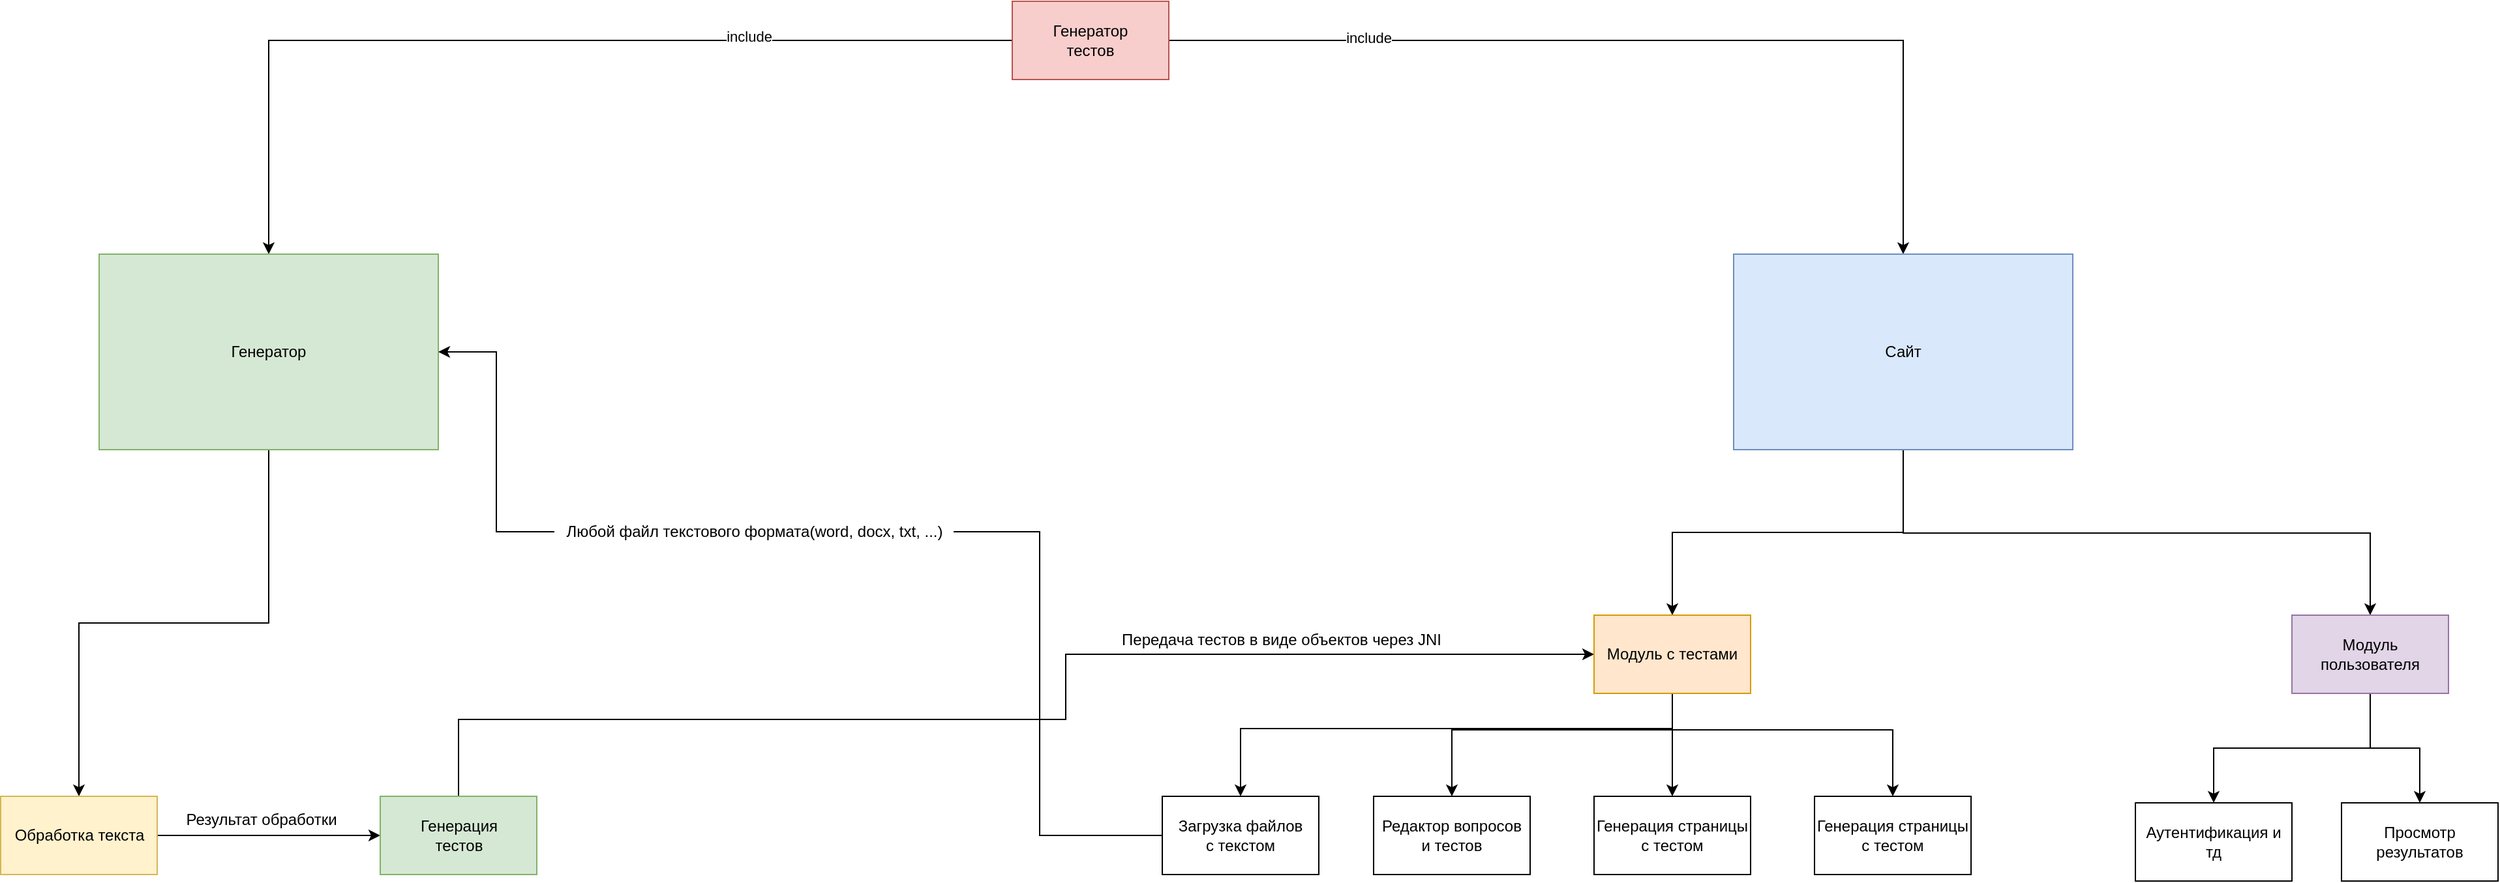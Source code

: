 <mxfile version="20.4.0" type="github">
  <diagram id="zDz5KXU1ilkDI3mzD7FR" name="Страница 1">
    <mxGraphModel dx="1781" dy="526" grid="0" gridSize="10" guides="1" tooltips="1" connect="1" arrows="1" fold="1" page="0" pageScale="1" pageWidth="827" pageHeight="1169" math="0" shadow="0">
      <root>
        <mxCell id="0" />
        <mxCell id="1" parent="0" />
        <mxCell id="JRCoZRqmIjoLXt7h-6Ds-4" style="edgeStyle=orthogonalEdgeStyle;rounded=0;orthogonalLoop=1;jettySize=auto;html=1;entryX=0.5;entryY=0;entryDx=0;entryDy=0;" edge="1" parent="1" source="JRCoZRqmIjoLXt7h-6Ds-1" target="JRCoZRqmIjoLXt7h-6Ds-2">
          <mxGeometry relative="1" as="geometry" />
        </mxCell>
        <mxCell id="JRCoZRqmIjoLXt7h-6Ds-48" value="include" style="edgeLabel;html=1;align=center;verticalAlign=middle;resizable=0;points=[];" vertex="1" connectable="0" parent="JRCoZRqmIjoLXt7h-6Ds-4">
          <mxGeometry x="-0.448" y="-3" relative="1" as="geometry">
            <mxPoint as="offset" />
          </mxGeometry>
        </mxCell>
        <mxCell id="JRCoZRqmIjoLXt7h-6Ds-5" style="edgeStyle=orthogonalEdgeStyle;rounded=0;orthogonalLoop=1;jettySize=auto;html=1;entryX=0.5;entryY=0;entryDx=0;entryDy=0;" edge="1" parent="1" source="JRCoZRqmIjoLXt7h-6Ds-1" target="JRCoZRqmIjoLXt7h-6Ds-3">
          <mxGeometry relative="1" as="geometry" />
        </mxCell>
        <mxCell id="JRCoZRqmIjoLXt7h-6Ds-49" value="include" style="edgeLabel;html=1;align=center;verticalAlign=middle;resizable=0;points=[];" vertex="1" connectable="0" parent="JRCoZRqmIjoLXt7h-6Ds-5">
          <mxGeometry x="-0.581" y="2" relative="1" as="geometry">
            <mxPoint as="offset" />
          </mxGeometry>
        </mxCell>
        <mxCell id="JRCoZRqmIjoLXt7h-6Ds-1" value="Генератор&lt;br&gt;тестов" style="rounded=0;whiteSpace=wrap;html=1;fillColor=#f8cecc;strokeColor=#b85450;" vertex="1" parent="1">
          <mxGeometry x="267" y="64" width="120" height="60" as="geometry" />
        </mxCell>
        <mxCell id="JRCoZRqmIjoLXt7h-6Ds-6" style="edgeStyle=orthogonalEdgeStyle;rounded=0;orthogonalLoop=1;jettySize=auto;html=1;" edge="1" parent="1" source="JRCoZRqmIjoLXt7h-6Ds-2" target="JRCoZRqmIjoLXt7h-6Ds-7">
          <mxGeometry relative="1" as="geometry">
            <mxPoint x="-298.714" y="523.286" as="targetPoint" />
          </mxGeometry>
        </mxCell>
        <mxCell id="JRCoZRqmIjoLXt7h-6Ds-2" value="Генератор" style="rounded=0;whiteSpace=wrap;html=1;fillColor=#d5e8d4;strokeColor=#82b366;" vertex="1" parent="1">
          <mxGeometry x="-433" y="258" width="260" height="150" as="geometry" />
        </mxCell>
        <mxCell id="JRCoZRqmIjoLXt7h-6Ds-26" style="edgeStyle=orthogonalEdgeStyle;rounded=0;orthogonalLoop=1;jettySize=auto;html=1;entryX=0.5;entryY=0;entryDx=0;entryDy=0;" edge="1" parent="1" source="JRCoZRqmIjoLXt7h-6Ds-3" target="JRCoZRqmIjoLXt7h-6Ds-27">
          <mxGeometry relative="1" as="geometry">
            <mxPoint x="823.333" y="507.444" as="targetPoint" />
          </mxGeometry>
        </mxCell>
        <mxCell id="JRCoZRqmIjoLXt7h-6Ds-35" style="edgeStyle=orthogonalEdgeStyle;rounded=0;orthogonalLoop=1;jettySize=auto;html=1;entryX=0.5;entryY=0;entryDx=0;entryDy=0;" edge="1" parent="1" source="JRCoZRqmIjoLXt7h-6Ds-3" target="JRCoZRqmIjoLXt7h-6Ds-36">
          <mxGeometry relative="1" as="geometry">
            <mxPoint x="950" y="539.667" as="targetPoint" />
            <Array as="points">
              <mxPoint x="950" y="472" />
              <mxPoint x="1308" y="472" />
            </Array>
          </mxGeometry>
        </mxCell>
        <mxCell id="JRCoZRqmIjoLXt7h-6Ds-3" value="Сайт" style="rounded=0;whiteSpace=wrap;html=1;fillColor=#dae8fc;strokeColor=#6c8ebf;" vertex="1" parent="1">
          <mxGeometry x="820" y="258" width="260" height="150" as="geometry" />
        </mxCell>
        <mxCell id="JRCoZRqmIjoLXt7h-6Ds-24" style="edgeStyle=orthogonalEdgeStyle;rounded=0;orthogonalLoop=1;jettySize=auto;html=1;exitX=1;exitY=0.5;exitDx=0;exitDy=0;entryX=0;entryY=0.5;entryDx=0;entryDy=0;" edge="1" parent="1" source="JRCoZRqmIjoLXt7h-6Ds-7" target="JRCoZRqmIjoLXt7h-6Ds-22">
          <mxGeometry relative="1" as="geometry" />
        </mxCell>
        <mxCell id="JRCoZRqmIjoLXt7h-6Ds-7" value="Обработка текста" style="rounded=0;whiteSpace=wrap;html=1;fillColor=#fff2cc;strokeColor=#d6b656;" vertex="1" parent="1">
          <mxGeometry x="-508.5" y="674" width="120" height="60" as="geometry" />
        </mxCell>
        <mxCell id="JRCoZRqmIjoLXt7h-6Ds-63" style="edgeStyle=orthogonalEdgeStyle;rounded=0;orthogonalLoop=1;jettySize=auto;html=1;entryX=0;entryY=0.5;entryDx=0;entryDy=0;" edge="1" parent="1" source="JRCoZRqmIjoLXt7h-6Ds-22" target="JRCoZRqmIjoLXt7h-6Ds-27">
          <mxGeometry relative="1" as="geometry">
            <Array as="points">
              <mxPoint x="-158" y="615" />
              <mxPoint x="308" y="615" />
              <mxPoint x="308" y="565" />
            </Array>
          </mxGeometry>
        </mxCell>
        <mxCell id="JRCoZRqmIjoLXt7h-6Ds-22" value="Генерация&lt;br&gt;тестов" style="rounded=0;whiteSpace=wrap;html=1;fillColor=#d5e8d4;strokeColor=#82b366;" vertex="1" parent="1">
          <mxGeometry x="-217.5" y="674" width="120" height="60" as="geometry" />
        </mxCell>
        <mxCell id="JRCoZRqmIjoLXt7h-6Ds-25" value="Результат обработки" style="text;html=1;align=center;verticalAlign=middle;resizable=0;points=[];autosize=1;strokeColor=none;fillColor=none;" vertex="1" parent="1">
          <mxGeometry x="-376.5" y="679" width="134" height="26" as="geometry" />
        </mxCell>
        <mxCell id="JRCoZRqmIjoLXt7h-6Ds-33" style="edgeStyle=orthogonalEdgeStyle;rounded=0;orthogonalLoop=1;jettySize=auto;html=1;exitX=0.5;exitY=1;exitDx=0;exitDy=0;entryX=0.5;entryY=0;entryDx=0;entryDy=0;" edge="1" parent="1" source="JRCoZRqmIjoLXt7h-6Ds-27" target="JRCoZRqmIjoLXt7h-6Ds-34">
          <mxGeometry relative="1" as="geometry">
            <mxPoint x="642.222" y="678.556" as="targetPoint" />
            <Array as="points">
              <mxPoint x="773" y="623" />
              <mxPoint x="604" y="623" />
            </Array>
          </mxGeometry>
        </mxCell>
        <mxCell id="JRCoZRqmIjoLXt7h-6Ds-50" style="edgeStyle=orthogonalEdgeStyle;rounded=0;orthogonalLoop=1;jettySize=auto;html=1;" edge="1" parent="1" source="JRCoZRqmIjoLXt7h-6Ds-27" target="JRCoZRqmIjoLXt7h-6Ds-40">
          <mxGeometry relative="1" as="geometry" />
        </mxCell>
        <mxCell id="JRCoZRqmIjoLXt7h-6Ds-56" style="edgeStyle=orthogonalEdgeStyle;rounded=0;orthogonalLoop=1;jettySize=auto;html=1;" edge="1" parent="1" source="JRCoZRqmIjoLXt7h-6Ds-27" target="JRCoZRqmIjoLXt7h-6Ds-55">
          <mxGeometry relative="1" as="geometry">
            <Array as="points">
              <mxPoint x="773" y="623" />
              <mxPoint x="942" y="623" />
            </Array>
          </mxGeometry>
        </mxCell>
        <mxCell id="JRCoZRqmIjoLXt7h-6Ds-60" style="edgeStyle=orthogonalEdgeStyle;rounded=0;orthogonalLoop=1;jettySize=auto;html=1;entryX=0.5;entryY=0;entryDx=0;entryDy=0;" edge="1" parent="1" source="JRCoZRqmIjoLXt7h-6Ds-27" target="JRCoZRqmIjoLXt7h-6Ds-58">
          <mxGeometry relative="1" as="geometry">
            <Array as="points">
              <mxPoint x="773" y="622" />
              <mxPoint x="442" y="622" />
            </Array>
          </mxGeometry>
        </mxCell>
        <mxCell id="JRCoZRqmIjoLXt7h-6Ds-27" value="Модуль с тестами" style="rounded=0;whiteSpace=wrap;html=1;fillColor=#ffe6cc;strokeColor=#d79b00;" vertex="1" parent="1">
          <mxGeometry x="713" y="535" width="120" height="60" as="geometry" />
        </mxCell>
        <mxCell id="JRCoZRqmIjoLXt7h-6Ds-32" value="Передача тестов в виде объектов через JNI" style="text;html=1;align=center;verticalAlign=middle;resizable=0;points=[];autosize=1;strokeColor=none;fillColor=none;" vertex="1" parent="1">
          <mxGeometry x="341" y="541" width="263" height="26" as="geometry" />
        </mxCell>
        <mxCell id="JRCoZRqmIjoLXt7h-6Ds-34" value="Редактор вопросов&lt;br&gt;и тестов" style="rounded=0;whiteSpace=wrap;html=1;" vertex="1" parent="1">
          <mxGeometry x="544" y="674" width="120" height="60" as="geometry" />
        </mxCell>
        <mxCell id="JRCoZRqmIjoLXt7h-6Ds-67" style="edgeStyle=orthogonalEdgeStyle;rounded=0;orthogonalLoop=1;jettySize=auto;html=1;entryX=0.5;entryY=0;entryDx=0;entryDy=0;" edge="1" parent="1" source="JRCoZRqmIjoLXt7h-6Ds-36" target="JRCoZRqmIjoLXt7h-6Ds-68">
          <mxGeometry relative="1" as="geometry">
            <mxPoint x="1308" y="661.586" as="targetPoint" />
          </mxGeometry>
        </mxCell>
        <mxCell id="JRCoZRqmIjoLXt7h-6Ds-71" style="edgeStyle=orthogonalEdgeStyle;rounded=0;orthogonalLoop=1;jettySize=auto;html=1;" edge="1" parent="1" source="JRCoZRqmIjoLXt7h-6Ds-36" target="JRCoZRqmIjoLXt7h-6Ds-70">
          <mxGeometry relative="1" as="geometry" />
        </mxCell>
        <mxCell id="JRCoZRqmIjoLXt7h-6Ds-36" value="Модуль пользователя" style="rounded=0;whiteSpace=wrap;html=1;fillColor=#e1d5e7;strokeColor=#9673a6;" vertex="1" parent="1">
          <mxGeometry x="1248" y="535" width="120" height="60" as="geometry" />
        </mxCell>
        <mxCell id="JRCoZRqmIjoLXt7h-6Ds-40" value="Генерация страницы&lt;br&gt;с тестом" style="rounded=0;whiteSpace=wrap;html=1;" vertex="1" parent="1">
          <mxGeometry x="713" y="674" width="120" height="60" as="geometry" />
        </mxCell>
        <mxCell id="JRCoZRqmIjoLXt7h-6Ds-55" value="Генерация страницы&lt;br&gt;с тестом" style="rounded=0;whiteSpace=wrap;html=1;" vertex="1" parent="1">
          <mxGeometry x="882" y="674" width="120" height="60" as="geometry" />
        </mxCell>
        <mxCell id="JRCoZRqmIjoLXt7h-6Ds-62" style="edgeStyle=orthogonalEdgeStyle;rounded=0;orthogonalLoop=1;jettySize=auto;html=1;entryX=1;entryY=0.5;entryDx=0;entryDy=0;startArrow=none;" edge="1" parent="1" source="JRCoZRqmIjoLXt7h-6Ds-65" target="JRCoZRqmIjoLXt7h-6Ds-2">
          <mxGeometry relative="1" as="geometry" />
        </mxCell>
        <mxCell id="JRCoZRqmIjoLXt7h-6Ds-58" value="Загрузка файлов&lt;br&gt;с текстом" style="rounded=0;whiteSpace=wrap;html=1;" vertex="1" parent="1">
          <mxGeometry x="382" y="674" width="120" height="60" as="geometry" />
        </mxCell>
        <mxCell id="JRCoZRqmIjoLXt7h-6Ds-65" value="Любой файл текстового формата(word, docx, txt, ...)&lt;br&gt;" style="text;html=1;align=center;verticalAlign=middle;resizable=0;points=[];autosize=1;strokeColor=none;fillColor=none;" vertex="1" parent="1">
          <mxGeometry x="-84" y="458" width="306" height="26" as="geometry" />
        </mxCell>
        <mxCell id="JRCoZRqmIjoLXt7h-6Ds-66" value="" style="edgeStyle=orthogonalEdgeStyle;rounded=0;orthogonalLoop=1;jettySize=auto;html=1;entryX=1;entryY=0.5;entryDx=0;entryDy=0;endArrow=none;" edge="1" parent="1" source="JRCoZRqmIjoLXt7h-6Ds-58" target="JRCoZRqmIjoLXt7h-6Ds-65">
          <mxGeometry relative="1" as="geometry">
            <mxPoint x="382" y="704.0" as="sourcePoint" />
            <mxPoint x="-173" y="333" as="targetPoint" />
            <Array as="points">
              <mxPoint x="288" y="704" />
              <mxPoint x="288" y="471" />
            </Array>
          </mxGeometry>
        </mxCell>
        <mxCell id="JRCoZRqmIjoLXt7h-6Ds-68" value="Аутентификация и тд" style="rounded=0;whiteSpace=wrap;html=1;" vertex="1" parent="1">
          <mxGeometry x="1128" y="679" width="120" height="60" as="geometry" />
        </mxCell>
        <mxCell id="JRCoZRqmIjoLXt7h-6Ds-70" value="Просмотр результатов" style="rounded=0;whiteSpace=wrap;html=1;" vertex="1" parent="1">
          <mxGeometry x="1286" y="679" width="120" height="60" as="geometry" />
        </mxCell>
      </root>
    </mxGraphModel>
  </diagram>
</mxfile>
